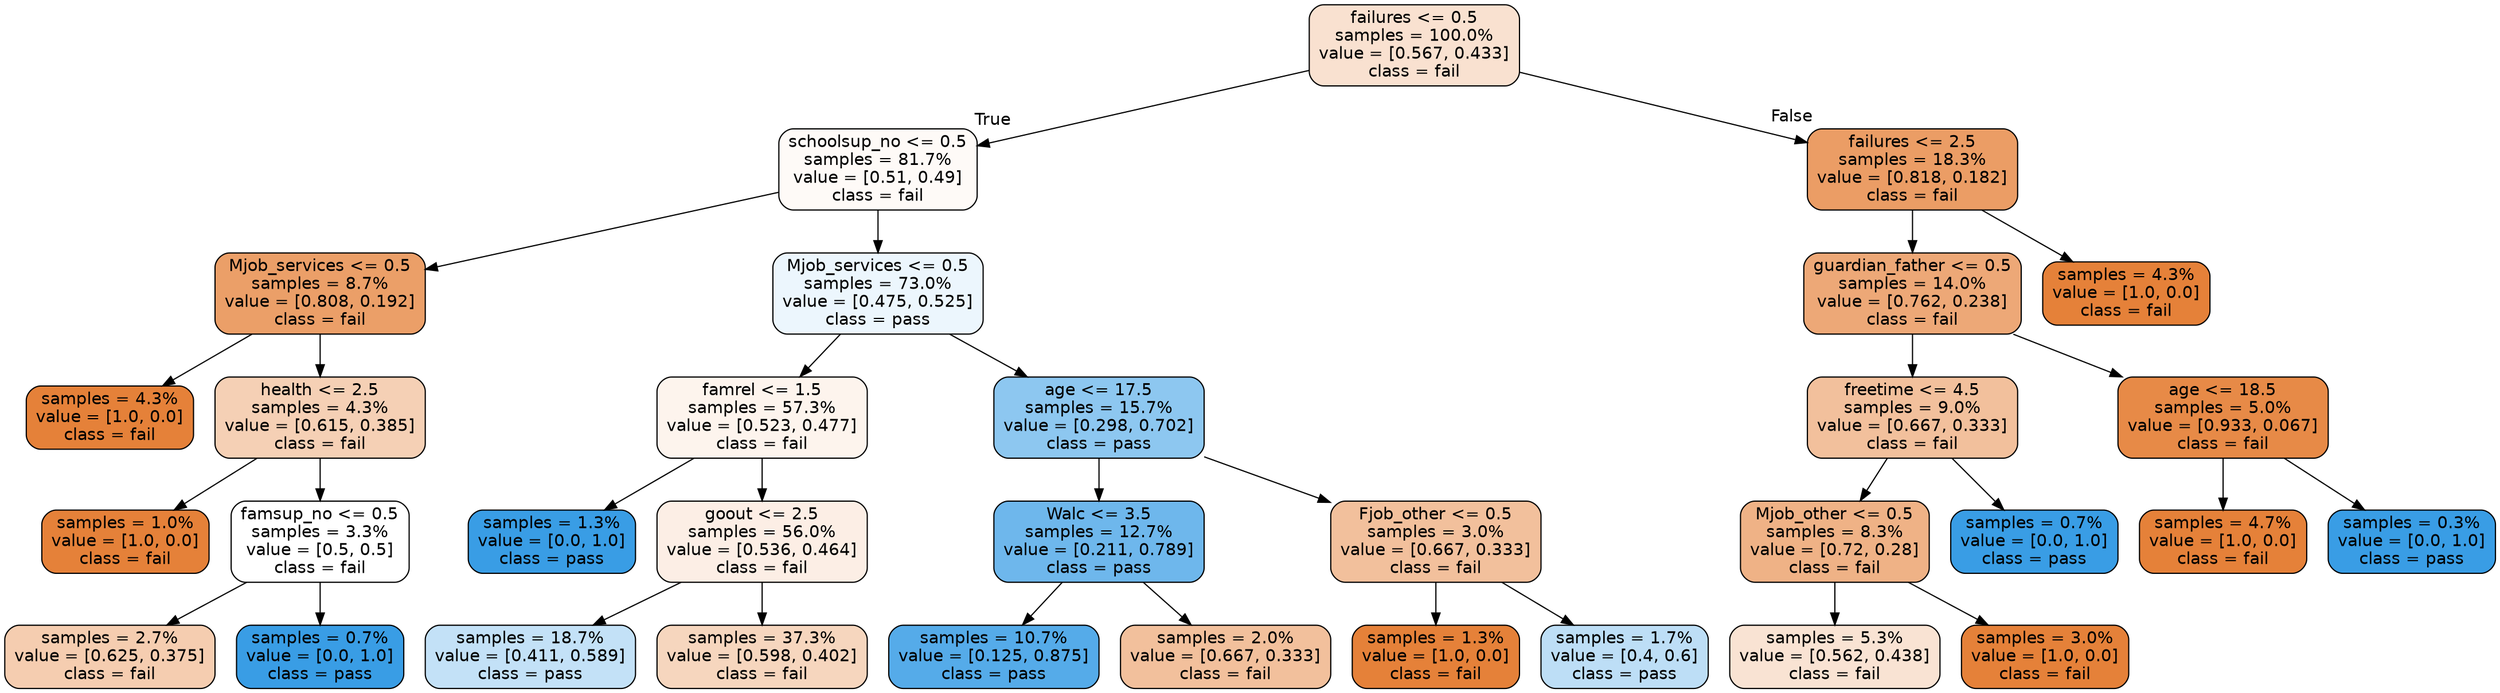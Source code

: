 digraph Tree {
node [shape=box, style="filled, rounded", color="black", fontname=helvetica] ;
edge [fontname=helvetica] ;
0 [label="failures <= 0.5\nsamples = 100.0%\nvalue = [0.567, 0.433]\nclass = fail", fillcolor="#f9e1d0"] ;
1 [label="schoolsup_no <= 0.5\nsamples = 81.7%\nvalue = [0.51, 0.49]\nclass = fail", fillcolor="#fefaf7"] ;
0 -> 1 [labeldistance=2.5, labelangle=45, headlabel="True"] ;
2 [label="Mjob_services <= 0.5\nsamples = 8.7%\nvalue = [0.808, 0.192]\nclass = fail", fillcolor="#eb9f68"] ;
1 -> 2 ;
3 [label="samples = 4.3%\nvalue = [1.0, 0.0]\nclass = fail", fillcolor="#e58139"] ;
2 -> 3 ;
4 [label="health <= 2.5\nsamples = 4.3%\nvalue = [0.615, 0.385]\nclass = fail", fillcolor="#f5d0b5"] ;
2 -> 4 ;
5 [label="samples = 1.0%\nvalue = [1.0, 0.0]\nclass = fail", fillcolor="#e58139"] ;
4 -> 5 ;
6 [label="famsup_no <= 0.5\nsamples = 3.3%\nvalue = [0.5, 0.5]\nclass = fail", fillcolor="#ffffff"] ;
4 -> 6 ;
7 [label="samples = 2.7%\nvalue = [0.625, 0.375]\nclass = fail", fillcolor="#f5cdb0"] ;
6 -> 7 ;
8 [label="samples = 0.7%\nvalue = [0.0, 1.0]\nclass = pass", fillcolor="#399de5"] ;
6 -> 8 ;
9 [label="Mjob_services <= 0.5\nsamples = 73.0%\nvalue = [0.475, 0.525]\nclass = pass", fillcolor="#ecf6fd"] ;
1 -> 9 ;
10 [label="famrel <= 1.5\nsamples = 57.3%\nvalue = [0.523, 0.477]\nclass = fail", fillcolor="#fdf4ed"] ;
9 -> 10 ;
11 [label="samples = 1.3%\nvalue = [0.0, 1.0]\nclass = pass", fillcolor="#399de5"] ;
10 -> 11 ;
12 [label="goout <= 2.5\nsamples = 56.0%\nvalue = [0.536, 0.464]\nclass = fail", fillcolor="#fceee5"] ;
10 -> 12 ;
13 [label="samples = 18.7%\nvalue = [0.411, 0.589]\nclass = pass", fillcolor="#c3e1f7"] ;
12 -> 13 ;
14 [label="samples = 37.3%\nvalue = [0.598, 0.402]\nclass = fail", fillcolor="#f6d6be"] ;
12 -> 14 ;
15 [label="age <= 17.5\nsamples = 15.7%\nvalue = [0.298, 0.702]\nclass = pass", fillcolor="#8dc7f0"] ;
9 -> 15 ;
16 [label="Walc <= 3.5\nsamples = 12.7%\nvalue = [0.211, 0.789]\nclass = pass", fillcolor="#6eb7ec"] ;
15 -> 16 ;
17 [label="samples = 10.7%\nvalue = [0.125, 0.875]\nclass = pass", fillcolor="#55abe9"] ;
16 -> 17 ;
18 [label="samples = 2.0%\nvalue = [0.667, 0.333]\nclass = fail", fillcolor="#f2c09c"] ;
16 -> 18 ;
19 [label="Fjob_other <= 0.5\nsamples = 3.0%\nvalue = [0.667, 0.333]\nclass = fail", fillcolor="#f2c09c"] ;
15 -> 19 ;
20 [label="samples = 1.3%\nvalue = [1.0, 0.0]\nclass = fail", fillcolor="#e58139"] ;
19 -> 20 ;
21 [label="samples = 1.7%\nvalue = [0.4, 0.6]\nclass = pass", fillcolor="#bddef6"] ;
19 -> 21 ;
22 [label="failures <= 2.5\nsamples = 18.3%\nvalue = [0.818, 0.182]\nclass = fail", fillcolor="#eb9d65"] ;
0 -> 22 [labeldistance=2.5, labelangle=-45, headlabel="False"] ;
23 [label="guardian_father <= 0.5\nsamples = 14.0%\nvalue = [0.762, 0.238]\nclass = fail", fillcolor="#eda877"] ;
22 -> 23 ;
24 [label="freetime <= 4.5\nsamples = 9.0%\nvalue = [0.667, 0.333]\nclass = fail", fillcolor="#f2c09c"] ;
23 -> 24 ;
25 [label="Mjob_other <= 0.5\nsamples = 8.3%\nvalue = [0.72, 0.28]\nclass = fail", fillcolor="#efb286"] ;
24 -> 25 ;
26 [label="samples = 5.3%\nvalue = [0.562, 0.438]\nclass = fail", fillcolor="#f9e3d3"] ;
25 -> 26 ;
27 [label="samples = 3.0%\nvalue = [1.0, 0.0]\nclass = fail", fillcolor="#e58139"] ;
25 -> 27 ;
28 [label="samples = 0.7%\nvalue = [0.0, 1.0]\nclass = pass", fillcolor="#399de5"] ;
24 -> 28 ;
29 [label="age <= 18.5\nsamples = 5.0%\nvalue = [0.933, 0.067]\nclass = fail", fillcolor="#e78a47"] ;
23 -> 29 ;
30 [label="samples = 4.7%\nvalue = [1.0, 0.0]\nclass = fail", fillcolor="#e58139"] ;
29 -> 30 ;
31 [label="samples = 0.3%\nvalue = [0.0, 1.0]\nclass = pass", fillcolor="#399de5"] ;
29 -> 31 ;
32 [label="samples = 4.3%\nvalue = [1.0, 0.0]\nclass = fail", fillcolor="#e58139"] ;
22 -> 32 ;
}